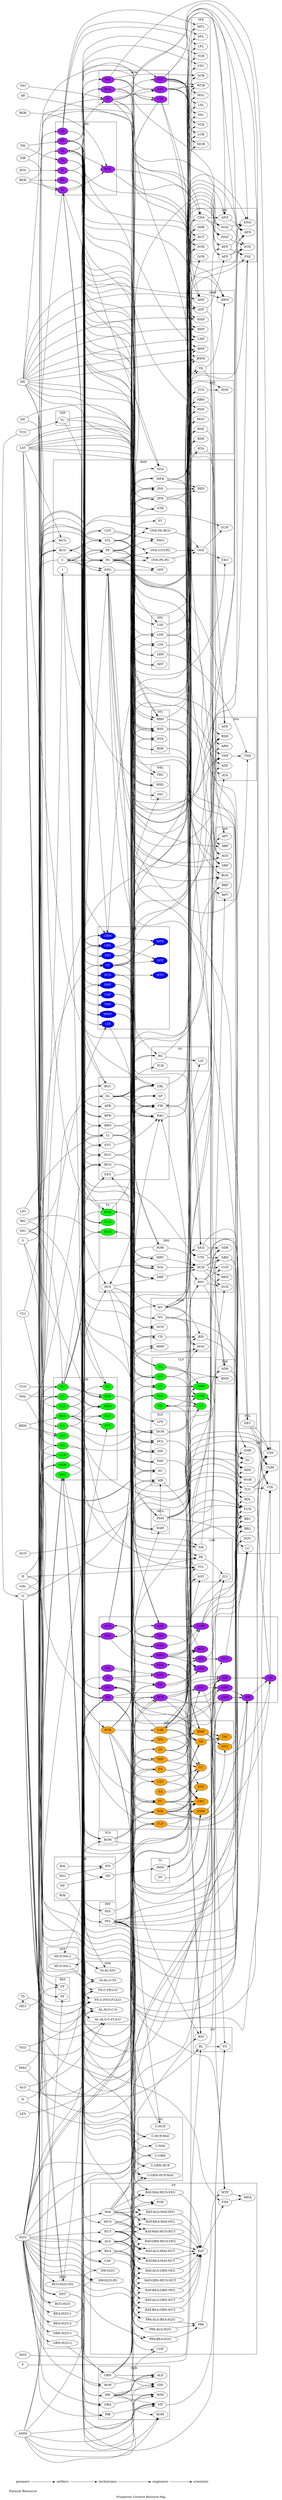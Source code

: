 digraph PrUn {
    rankdir=LR
    label = "Prosperous Universe Resource Map"
    nodesep=0.2
    ratio=autp
    { 
        node [shape=plaintext, fontsize=16];
        "Natural Resource";
    }


    /*
    Suggested by Gladi

    pioneer - white
    settler - green
    tech - blue
    engineers - purple
    scientiests - orange
    */
    node [fillcolor = white, fontcolor = black] //pioneers
    node [fillcolor = green, fontcolor = black] //settlers
    node [fillcolor = blue,  fontcolor = white] //technicians
    node [fillcolor = purple,fontcolor = black] //engineers
    node [fillcolor = orange,fontcolor = black] //scientists
    
    node [shape=plaintext, fontsize = 16]
    pioneers -> settlers -> technicians -> engineers -> scientists

    node [shape=ellipse, style=filled, fillcolor=white];
    { rank=min; BTS H2O LES HEX }; //Liquid
    { rank=min; BER BRM BOR CLI GAL HAL LST MG MAG S TAI TCO TS ZIR }; //Mineral
    { rank=min; ALO CUO AUO FEO LIO SIO TIO }; // Ores
    { rank=min; AMM AR F HE HE3 H NE N O}; // Gas
    

    subgraph cluster_AAF {
        label = AAF;
        node [fillcolor = orange,fontcolor = black] //scientists
        FC->CC
        GV->CC
        PCB->CC
        SAR->CC
        THF->CC
        WAI->CC
        CST->CRU
        ES->CRU
        FC->CRU
        FLP->CRU
        PCB->CRU
        SAR->CRU
        WAI->CRU
        BMF->NV2
        SNM->NV2
        TPU->STS
        WAI->STS
        BMF->TAC
        DA->TAC
        SA->TAC
    }

    subgraph cluster_AML {
        label = AML
        node [fillcolor = purple,fontcolor = black] //engineers
        BER -> {BE AL SI}
        AL -> BOS
        BOR -> BOS
        SI -> BOS
        TAI -> {TA FE}
        BTS -> W
        ZIR -> { ZR SI }
    } 

    subgraph cluster_APF {
        label = APF
        node [fillcolor = purple,fontcolor = black] //engineers
        FC -> ACS
        SAR -> ACS
        THF -> ACS
        WAI -> ACS
        BWS -> ADS
        OS -> ADS
        TRA -> ADS
        BAC -> AIR
        FC -> AIR
        GV -> AIR
        H2O -> AIR
        HCP -> AIR
        NS -> AIR
        PCB -> AIR
        SAR -> AIR
        WAI -> AIR
        AAR -> COM
        BWS -> COM
        RAD -> COM
        BMF -> FFC
        DA -> FFC
        W -> FFC
        WAI -> FFC
        AIR -> LIS
        BMF -> LIS
        WAI -> LIS
        WR -> LIS
        BMF -> LOG
        LD -> LOG
        SAL -> LOG
        SNM -> NV1
        WS -> NV1
        DA -> PDA
        HPC -> PDA
        BWS -> RCS
        DA -> RCS
        OS -> RCS
        SAR -> RCS
        AWF -> WR
        FC -> WR
        FLP -> WR
        PCB -> WR
        SEN -> WR
        WAI -> WR
        BWS -> WS
        DA -> WS
    }

    subgraph cluster_ASM {
        label = ASM
        node [fillcolor = purple,fontcolor = black] //engineers
        AL -> AST
        TI -> AST
        O -> CTF
        SI -> CTF
        WAL -> CTF
        AL -> FAL
        FE -> FAL
        FE -> FET
        TI -> FET
        AL -> WAL
        W -> WAL
    }

    subgraph cluster_BMP {
        label = BMP
        node [fillcolor = white, fontcolor = black] //pioneers
        AL -> EXO
        OVE -> EXO
        CLI -> I
        LST -> MCG
        SIO -> MCG
        EPO -> OFF
        PG -> OFF
        COT -> "OVE-COT-PG" -> OVE
        PG -> "OVE-COT-PG"
        PE -> "OVE-PE-PG" -> OVE
        PG -> "OVE-PE-PG"
        PE -> "OVE-PE-RCO" -> OVE
        RCO -> "OVE-PE-RCO"
        C -> PE
        H -> PE
        STL -> PT
        COT -> PWO
        PG -> PWO
        INS -> REP
        MFK -> REP
        SFK -> REP
        PG -> SEA
        S -> SEA
        SI -> SEA
        AL -> STR
        PE -> STR
        C -> SUN
        OVE -> SUN
    }

    subgraph cluster_CHP {
        label = CHP
        node [fillcolor = green, fontcolor = black] //settlers
        LST -> CA
        LST -> FLX
        CU -> IND
        MG -> IND
        S -> IND
        O -> LCR
        SI -> LCR
        AL -> MED
        COT -> MED
        HER -> MED
        PE -> MED
        H2O -> { NA CL }
        HAL -> { NA CL }
        H2O -> NS
        LST -> NS
        N -> NS
        REA -> OLF
        VEG -> OLF
        AMM -> PFE
        REA -> PFE
        BRM -> REA
        CA -> SC
        MG -> SC
        TA -> SC
        BRM -> SOI
        CLI -> SOI
    }

    subgraph cluster_CLF {
        label = CLF
        node [fillcolor = green, fontcolor = black] //settlers
        GC -> HMS
        IND -> HMS
        NL -> HMS
        BLE -> HSS
        NL -> HSS
        PCB -> HSS
        SEN -> HSS
        BLE -> LC
        HD -> LC
        PCB -> LC
        SIL -> LC
    }

    subgraph cluster_CLR {
        label = CLR
        node [fillcolor = blue,  fontcolor = white] //technicians
        FE -> CAP
        SI -> CAP
        GAL -> LDI
        SI -> LDI
        CBM -> MFE
        CF -> MFE
        NCS -> MTC
        AL -> MWF
        SI -> MWF
        C -> NCS
        C -> NFI
        SI -> NFI
        CBS -> SFE
        CF -> SFE
        AL -> SWF
        SI -> SWF
        CAP -> TRA
        SWF -> TRA
        TRN -> TRA
        AL -> TRN
        SI -> TRN
    }

    subgraph cluster_DRS {
        label = DRS

        BSC -> CCD
        DCH -> CCD
        DRF -> DCH
        MPC -> DCH
        POW -> DCH
        SOL -> DCH
        DCS -> DRF
        NFI -> DRF
        DCH -> RED
        SAR -> RED
        BSC -> SDR
        DCH -> SDR
        SEQ -> SDR
        DCH -> SRD
        SAR -> SRD
        UTS -> SRD
        BSC -> SUD
        DCH -> SUD
        SAR -> SUD
    }

    subgraph cluster_ECA {
        label = ECA

        BE -> CBL
        HCC -> CBL
        LI -> CBL
        PG -> CBL
        BE -> CBM
        BGC -> CBM
        LI -> CBM
        PG -> CBM
        BCO -> CBS
        BE -> CBS
        LI -> CBS
        PG -> CBS
        ACS -> FIR
        AFR -> FIR
        CTF -> FIR
        EES -> FIR
        RCS -> FIR
        WAL -> FIR
        LI -> POW
        NCS -> POW
        ACS -> RAG
        AST -> RAG
        BFR -> RAG
        CF -> RAG
        ETC -> RAG
        RCS -> RAG
        BCO -> SOL
        BRO -> SOL
        CU -> SOL
        SI -> SOL
        GL -> SP
        SOL -> SP
    }

    subgraph cluster_EDM {
        label = EDM

        CD -> BID
        KV -> BID
        SAR -> BID
        DCS -> HOG
        HD -> HOG
        NG -> HOG
        PCB -> MHP
        TRA -> MHP
        DCS -> RAD
        POW -> RAD
        SFK -> RAD
        CU -> SCN
        PE -> SCN
    }

    subgraph cluster_EEP {
        label = EEP

        ES -> EES
        FLX -> EES
        REA -> EES
        LES -> ES
    }

    subgraph cluster_ELP {
        label = ELP

        AU -> AAR
        KV -> AAR
        PCB -> AAR
        SWF -> AAR
        BAC -> AWF
        MAG -> AWF
        PE -> AWF
        DCL -> BMF
        FAN -> BMF
        MB -> BMF
        TPU -> BMF
        DCM -> BWS
        HD -> BWS
        MB -> BWS
        BCO -> CD
        DIS -> CD
        CD -> HPC
        DCS -> HPC
        MB -> HPC
        CBL -> LFE
        CTF -> LFE
        PCB -> SAR
        SEN -> SAR
    }

    subgraph cluster_FER {
        label = FER

        AMM -> ALE
        DW -> ALE
        GRN -> ALE
        HOP -> ALE
        AMM -> GIN
        DW -> GIN
        ES -> GIN
        GRN -> GIN
        AMM -> KOM
        DW -> KOM
        HER -> KOM
        AMM -> VIT
        CA -> VIT
        DW -> VIT
        I -> VIT
        PIB -> VIT
        AMM -> WIN
        DW -> WIN
        GRA -> WIN
        REA -> WIN
    }

    subgraph cluster_FP {
        label = FP
        { rank=max; DW };
        ordering=out

        CAF -> COF
        DW -> COF
        H2O -> "DW-H2O" -> DW
        H2O -> "DW-H2O-PG" -> DW
        PG -> "DW-H2O-PG"
        HER -> FIM
        RAT -> FIM
        MAI -> FOD
        NUT -> FOD
        VEG -> FOD
        FIM -> MEA
        MTP -> MEA
        ALG -> "PPA-ALG-BEA-H2O" -> PPA
        BEA -> "PPA-ALG-BEA-H2O"
        H2O -> "PPA-ALG-BEA-H2O"
        ALG -> "PPA-ALG-H2O" -> PPA
        H2O -> "PPA-ALG-H2O"
        BEA -> "PPA-BEA-H2O" -> PPA
        H2O -> "PPA-BEA-H2O"
        ALG -> "RAT-ALG-GRN-NUT" -> RAT
        GRN -> "RAT-ALG-GRN-NUT"
        NUT -> "RAT-ALG-GRN-NUT"
        ALG -> "RAT-ALG-GRN-VEG" -> RAT
        GRN -> "RAT-ALG-GRN-VEG"
        VEG -> "RAT-ALG-GRN-VEG"
        ALG -> "RAT-ALG-MAI-NUT" -> RAT
        MAI -> "RAT-ALG-MAI-NUT"
        NUT -> "RAT-ALG-MAI-NUT"
        ALG -> "RAT-ALG-MAI-VEG" -> RAT
        MAI -> "RAT-ALG-MAI-VEG"
        VEG -> "RAT-ALG-MAI-VEG"
        BEA -> "RAT-BEA-GRN-NUT" -> RAT
        GRN -> "RAT-BEA-GRN-NUT"
        NUT -> "RAT-BEA-GRN-NUT"
        BEA -> "RAT-BEA-GRN-VEG" -> RAT
        GRN -> "RAT-BEA-GRN-VEG"
        VEG -> "RAT-BEA-GRN-VEG"
        BEA -> "RAT-BEA-MAI-NUT" -> RAT
        MAI -> "RAT-BEA-MAI-NUT"
        NUT -> "RAT-BEA-MAI-NUT"
        BEA -> "RAT-BEA-MAI-VEG" -> RAT
        MAI -> "RAT-BEA-MAI-VEG"
        VEG -> "RAT-BEA-MAI-VEG"
        GRN -> "RAT-GRN-MUS-NUT" -> RAT
        MUS -> "RAT-GRN-MUS-NUT"
        NUT -> "RAT-GRN-MUS-NUT"
        GRN -> "RAT-GRN-MUS-VEG" -> RAT
        MUS -> "RAT-GRN-MUS-VEG"
        VEG -> "RAT-GRN-MUS-VEG"
        MAI -> "RAT-MAI-MUS-NUT" -> RAT
        MUS -> "RAT-MAI-MUS-NUT"
        NUT -> "RAT-MAI-MUS-NUT"
        MAI -> "RAT-MAI-MUS-VEG" -> RAT
        MUS -> "RAT-MAI-MUS-VEG"
        VEG -> "RAT-MAI-MUS-VEG"
    }

    subgraph cluster_FRM {
        label = FRM

        H2O -> "BEA-H2O-1" -> BEA
        H2O -> "BEA-H2O-2" -> BEA
        H2O -> "GRN-H2O-1" -> GRN
        H2O -> "GRN-H2O-2" -> GRN
        H2O -> HCP
        DDT -> HER
        H2O -> HER
        H2O -> MAI
        H2O -> NUT
        H2O -> "RCO-H2O" -> RCO
        H2O -> "RCO-H2O-NS" -> RCO
        NS -> "RCO-H2O-NS" -> RCO
        H2O -> VEG
    }

    subgraph cluster_FS {
        label = FS
        node [fillcolor=green, fontcolor=black] //settlers
        AL -> AFR
        ZR -> AFR
        CU -> BCO
        PE -> BCO
        AL -> BFR
        STL -> BFR
        BGO -> BGC
        PE -> BGC
        AU -> BGO
        FE -> BGO
        AL -> BRO
        CU -> BRO
        AL -> FLO
        STL -> FLO
        PE -> HCC
        RGO -> HCC
        STL -> MFK
        AU -> RGO
        CU -> RGO
        HOG -> SEQ
        STL -> SEQ
        TI -> SEQ
        FE -> SFK
        FE -> UTS
        SFK -> UTS
    }

    subgraph cluster_GF {
        label = GF

        SIO -> GL
        NE -> LIT
        RG -> LIT
        GL -> NG
        NCS -> NG
        GL -> RG
        PG -> RG
        GL -> TUB
    }

    subgraph cluster_HWP {
        label = HWP

        AL -> AHP
        FET -> AHP
        HE -> AHP
        BOS -> ATP
        CTF -> ATP
        HE -> ATP
        CTF -> AWH
        HE -> AWH
        TI -> AWH
        TK -> AWH
        AL -> BHP
        HE -> BHP
        STL -> BHP
        CF -> BWH
        FAL -> BWH
        HE -> BWH
        KV -> BWH
        AL -> HHP
        AST -> HHP
        HE -> HHP
        AL -> LHP
        HE -> LHP
        AL -> RHP
        HE -> RHP
        TI -> RHP
    }

    subgraph cluster_HYF {
        label = HYF

        H2O -> ALG
        NS -> ALG
        H2O -> CAF
        NS -> CAF
        H2O -> HCP
        NS -> HCP
        NS -> "MUS-NS-1" -> MUS
        NS -> "MUS-NS-2" -> MUS
        H2O -> RCO
        NS -> RCO
        H2O -> VEG
        NS -> VEG
    }

    subgraph cluster_INC {
        label = INC

        GRN -> "C-GRN" -> C
        GRN -> "C-GRN-HCP" -> C
        HCP -> "C-GRN-HCP"
        GRN -> "C-GRN-HCP-MAI" -> C
        HCP -> "C-GRN-HCP-MAI"
        MAI -> "C-GRN-HCP-MAI"
        HCP -> "C-HCP" -> C
        HCP -> "C-HCP-MAI" -> C
        MAI -> "C-HCP-MAI"
        MAI -> "C-MAI" -> C
    }

    subgraph cluster_IVP {
        label = IVP

        HCP -> MTP
        NS -> MTP
        PPA -> MTP
        H2O -> RSI
        HCP -> RSI
        NS -> RSI
        BAC -> VG
        BL -> VG
        REA -> VG
        VIT -> VG
    }

    subgraph cluster_LAB {
        label = LAB

        HCP -> BAC
        O -> BAC
        S -> BAC
        F -> BL
        O -> BL
        CL -> BLE
        NA -> BLE
        O -> BLE
        DW -> CST
        NS -> CST
        C -> DDT
        CL -> DDT
        H -> DDT
        BL -> JUI
        CST -> JUI
        HEX -> JUI
        PK -> JUI
        EPO -> NR
        NCS -> NR
        ALG -> NST
        ES -> NST
        THF -> NST
        CL -> TCL
        H -> TCL
        O -> TCL
        AMM -> THF
        H2O -> THF
        NA -> THF
    }

    subgraph cluster_MCA {
        label = MCA

        GL -> DIS
        LCR -> DIS
        AL -> FAN
        DCS -> FAN
        SFK -> FAN
        DCS -> HD
        LDI -> HD
        RG -> HD
        MPC -> MB
        PSM -> MB
        RAM -> MB
        SFK -> MB
    }

    subgraph cluster_ORC {
        label = ORC

        DDT -> GRA
        H2O -> GRA
        DDT -> HOP
        H2O -> HOP
        DDT -> PIB
        H2O -> PIB
    }

    subgraph cluster_PHF {
        label = PHF

        BSC -> ADR
        DCM -> ADR
        MFK -> ADR
        REA -> ADR
        NL -> BND
        SIL -> BND
        DCM -> BSC
        MFK -> BSC
        SAR -> BSC
        CA -> PK
        LI -> PK
        REA -> PK
    }

    subgraph cluster_POL {
        label = POL

        EPO -> DEC
        PG -> DEC
        C -> EPO
        CL -> EPO
        H -> EPO
        O -> EPO
        C -> PG
        H -> PG
        MG -> PG
    }

    subgraph cluster_PP1 {
        label = PP1

        FE -> BBH
        LST -> BBH
        PE -> BDE
        FE -> BSE
        LST -> BSE
        FE -> BTA
        PE -> BTA
    }

    subgraph cluster_PP2 {
        label = PP2

        NE -> AEF
        PG -> AEF
        AL -> BBH
        LST -> BBH
        PG -> BDE
        AL -> BSE
        LST -> BSE
        AL -> BTA
        GL -> BTA
        AL -> LBH
        PE -> LBH
        AL -> LDE
        NL -> LDE
        AL -> LSE
        PG -> LSE
        AL -> LTA
        GL -> LTA
    }

    subgraph cluster_PP3 {
        label = PP3

        LSE -> HSE
        TCS -> HSE
        AR -> INS
        PE -> INS
        THF -> INS
        LDE -> MGC
        MAG -> MGC
        NFI -> PSH
        TI -> PSH
        BBH -> RBH
        EPO -> RBH
        STL -> RBH
        EPO -> RDE
        KV -> RDE
        LDE -> RDE
        BSE -> RSE
        EPO -> RSE
        STL -> RSE
        LTA -> RTA
        RG -> RTA
    }

    subgraph cluster_PP4 {
        label = PP4

        NR -> ABH
        RBH -> ABH
        KV -> ADE
        LDE -> ADE
        RSE -> ASE
        TI -> ASE
        NG -> ATA
        RTA -> ATA
        LST -> RSH
        STL -> RSH
        TA -> RSH
        LBH -> TSH
        PE -> TSH
        THP -> TSH
    }

    subgraph cluster_PPF {
        label = PPF

        MFK -> DCL
        PG -> DCL
        PSL -> DCL
        PG -> DCM
        PSM -> DCM
        SFK -> DCM
        PG -> DCS
        PSS -> DCS
        SFK -> DCS
        PG -> PSL
        PG -> PSM
        PG -> PSS
    }

    subgraph cluster_REF {
        label = REF

        H -> FF
        HE3 -> FF
        TS -> HE3
        AMM -> SF
        GAL -> SF
        H -> SF
    }

    subgraph cluster_SCA {
        label = SCA

        BCO -> MPC
        SWF -> MPC
        TRN -> MPC
        BCO -> PCB
        BGO -> PCB
        PE -> PCB
        SWF -> PCB
        BCO -> RAM
        CAP -> RAM
        PSS -> RAM
        BGC -> ROM
        PSS -> ROM
        SI -> ROM
        H -> SEN
        N -> SEN
        TRN -> SEN
        CAP -> TPU
        HCC -> TPU
        MWF -> TPU
        TRN -> TPU
    }

    subgraph cluster_SE {
        label = SE

        LD -> DA
        ROM -> DA
        SA -> DA
        SAL -> DA
        LD -> DD
        NF -> DD
        BAI -> NN
        MLI -> NN
        LD -> OS
        ROM -> OS
        WM -> OS
    }

    subgraph cluster_SKF {
        label = SFK

        AST -> LCB
        MFK -> LCB
        MFK -> LFL
        ZR -> LFL
        FET -> LSL
        MFK -> LSL
        AST -> MCB
        MFK -> MCB
        MFK -> MFL
        ZR -> MFL
        FET -> MSL
        MFK -> MSL
        FAL -> SCB
        MFK -> SCB
        MFK -> SFL
        ZR -> SFL
        FET -> SSL
        MFK -> SSL
        FE -> TCB
        MFK -> TCB
        FET -> VCB
        MFK -> VCB
        FE -> VSC
        MFK -> VSC
        AST -> WCB
        FET -> WCB
        MFK -> WCB
    }

    subgraph cluster_SL {
        label = SL

        DA -> IMM
        DD -> IMM
        DV -> SNM
        IMM -> SNM
        WAI -> SNM
        NN -> WAI
        ROM -> WAI
    }

    subgraph cluster_SME {
        label = SME

        ALO -> "AL-ALO-C-FLX-O" -> AL
        C -> "AL-ALO-C-FLX-O"
        FLX -> "AL-ALO-C-FLX-O"
        O -> "AL-ALO-C-FLX-O"
        ALO -> "AL-ALO-C-O" -> AL
        C -> "AL-ALO-C-O"
        O -> "AL-ALO-C-O"
        AUO -> AU
        C -> AU
        AL -> CF
        O -> CF
        SI -> CF
        CUO -> CU
        O -> CU
        SIO -> CU
        C -> "FE-C-FEO-FLX-O"
        FEO -> "FE-C-FEO-FLX-O" -> FE
        FLX -> "FE-C-FEO-FLX-O"
        O -> "FE-C-FEO-FLX-O"
        C -> "FE-C-FEO-O"
        FEO -> "FE-C-FEO-O" -> FE
        O -> "FE-C-FEO-O"
        HAL -> LI
        LIO -> LI
        AL -> "SI-AL-O-TS"
        O -> "SI-AL-O-TS"
        TS -> "SI-AL-O-TS" -> SI
        AL -> "SI-AL-SIO"
        SIO -> "SI-AL-SIO" -> SI
        FE -> STL
        O -> STL
        C -> TI
        O -> TI
        TIO -> TI
    }

    subgraph cluster_SPF {
        label = SPF

        ACS -> AEN
        AFP -> AEN
        ANZ -> AEN
        FET -> AEN
        MFK -> AEN
        ATP -> AFP
        PG -> AFP
        SFK -> AFP
        CHA -> ANZ
        FET -> ANZ
        MFK -> ANZ
        PG -> BFP
        SFK -> BFP
        THP -> BFP
        ACS -> ENG
        AST -> ENG
        BFP -> ENG
        MFK -> ENG
        NOZ -> ENG
        ACS -> FSE
        BFP -> FSE
        BRO -> FSE
        MFK -> FSE
        NOZ -> FSE
        CHA -> HNZ
        MFK -> HNZ
        WAL -> HNZ
        CBM -> HPR
        FIR -> HPR
        STL -> HPR
        ACS -> HTE
        AFP -> HTE
        HNZ -> HTE
        MFK -> HTE
        WAL -> HTE
        CBL -> HYR
        FIR -> HYR
        WAL -> HYR
        CHA -> NOZ
        FAL -> NOZ
        MFK -> NOZ
        BGO -> QCR
        CBS -> QCR
        RAG -> QCR
        AST -> RCT
        CBS -> RCT
        RAG -> RCT
    }

    subgraph cluster_SPP {
        label = SPP

        AST -> AGS
        PG -> AGS
        TK -> AGS
        ATP -> APT
        THF -> APT
        LST -> ARP
        TK -> ARP
        FAL -> BGS
        KV -> BGS
        PG -> BGS
        THF -> BPT
        THP -> BPT
        KV -> BRP
        LST -> BRP
        LST -> SRP
        TA -> SRP
        W -> SRP
    }

    subgraph cluster_TNP {
        label = TNP

        FLX -> ETC
        REA -> ETC
        TC -> ETC
        TCO -> {TC O}
        TC -> TCS
    }

    subgraph cluster_UPF {
        label = UPF

        COM -> BR1
        FET -> BR1
        NV1 -> BR1
        PSL -> BR1
        PSM -> BR1
        SAR -> BR1
        COM -> BR2
        FET -> BR2
        NV2 -> BR2
        PSL -> BR2
        PSM -> BR2
        SAR -> BR2
        DEC -> CQL
        FET -> CQL
        LIS -> CQL
        PSL -> CQL
        PSM -> CQL
        TCU -> CQL
        DEC -> CQM
        LIS -> CQM
        PSL -> CQM
        PSM -> CQM
        TCU -> CQM
        TI -> CQM
        DEC -> CQS
        FAL -> CQS
        LIS -> CQS
        PSL -> CQS
        PSM -> CQS
        TCU -> CQS
        COM -> DOU
        PSL -> DOU
        SAR -> DOU
        BID -> FUN
        BWS -> FUN
        PCB -> FUN
        PSL -> FUN
        BBH -> HAB
        BDE -> HAB
        BSE -> HAB
        SOI -> HAB
        DA -> LU
        PSL -> LU
        PSM -> LU
        WS -> LU
        PSL -> RDL
        PSM -> RDL
        SRD -> RDL
        PSL -> RDS
        PSM -> RDS
        SRD -> RDS
        BSC -> SU
        NG -> SU
        PSL -> SU
        PSM -> SU
        SEQ -> SU
        ADR -> TCU
        PSL -> TCU
        PSM -> TCU
        PSL -> WOR
        PSM -> WOR
        UTS -> WOR
    }

    subgraph cluster_WEL {
        label = WEL

        BOS -> CHA
        GV -> CHA
        HE -> CHA
        AL -> DRF
        HE -> DRF
        AL -> FC
        BSE -> FC
        HE -> FC
        AL -> FLP
        FE -> FLP
        HE -> FLP
        AL -> GC
        FE -> GC
        HE -> GC
        AL -> GV
        HE -> GV
        FE -> MHL
        HE -> MHL
        I -> MHL
        AL -> SSC
        HE -> SSC
        NFI -> SSC
        BE -> THP
        CF -> THP
        HE -> THP
        AL -> TRU
        HE -> TRU
    }

    subgraph cluster_WPL {
        label = WPL

        RCO -> COT
        PG -> KV
        TCL -> KV
        PG -> NL
        RSI -> SIL
        KV -> TK
        TC -> TK
    }
}